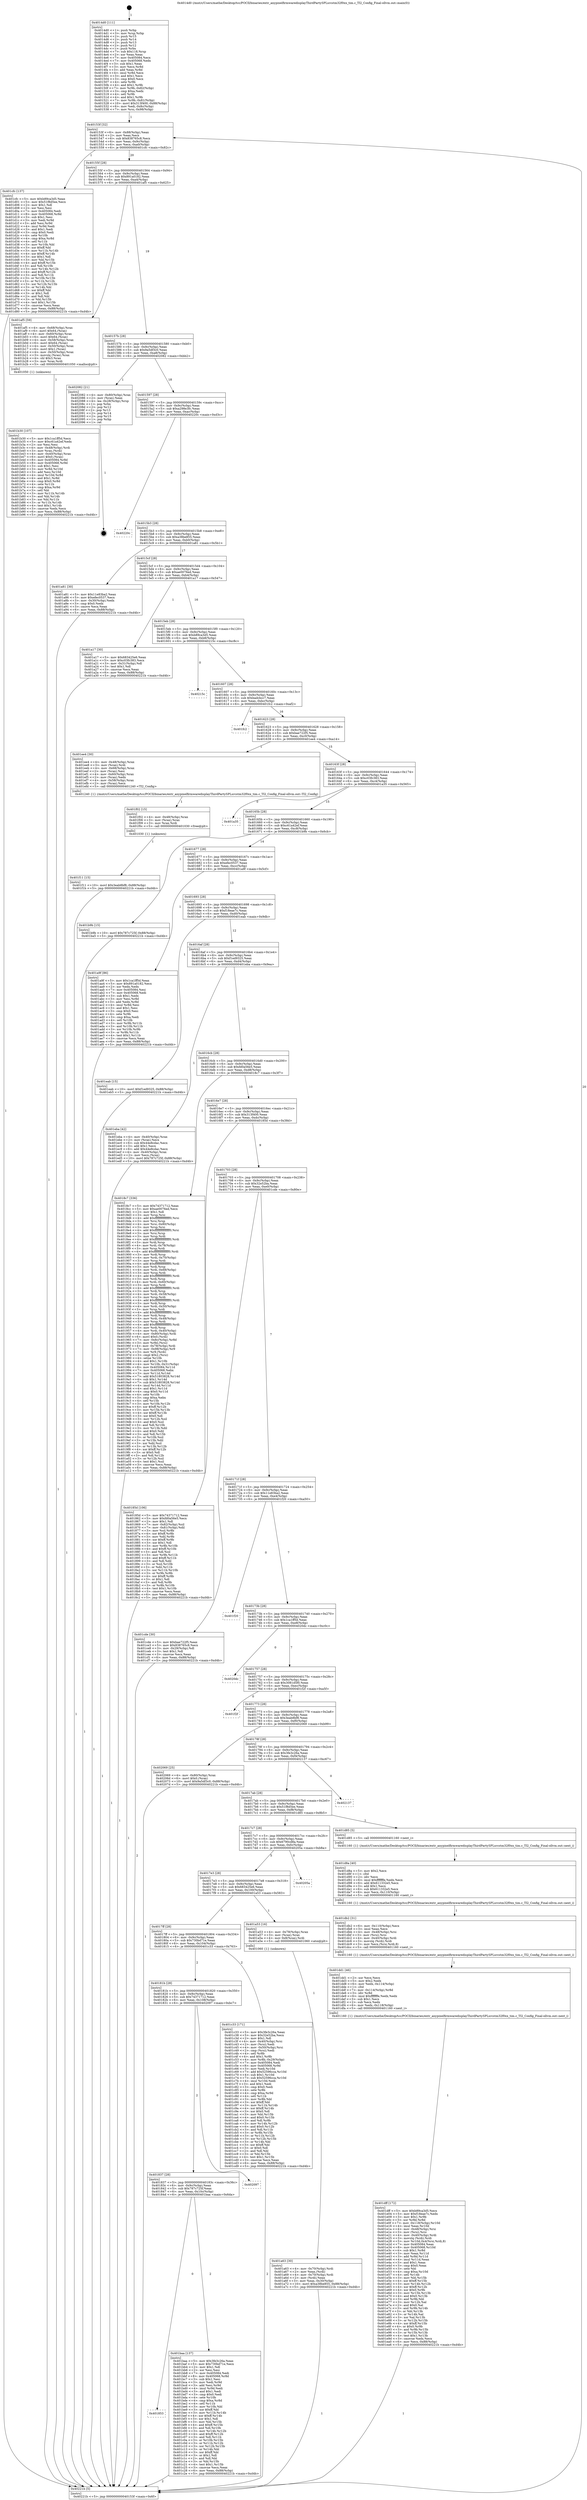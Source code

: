 digraph "0x4014d0" {
  label = "0x4014d0 (/mnt/c/Users/mathe/Desktop/tcc/POCII/binaries/extr_anypixelfirmwaredisplayThirdPartySPLsrcstm32f0xx_tim.c_TI2_Config_Final-ollvm.out::main(0))"
  labelloc = "t"
  node[shape=record]

  Entry [label="",width=0.3,height=0.3,shape=circle,fillcolor=black,style=filled]
  "0x40153f" [label="{
     0x40153f [32]\l
     | [instrs]\l
     &nbsp;&nbsp;0x40153f \<+6\>: mov -0x88(%rbp),%eax\l
     &nbsp;&nbsp;0x401545 \<+2\>: mov %eax,%ecx\l
     &nbsp;&nbsp;0x401547 \<+6\>: sub $0x838765c8,%ecx\l
     &nbsp;&nbsp;0x40154d \<+6\>: mov %eax,-0x9c(%rbp)\l
     &nbsp;&nbsp;0x401553 \<+6\>: mov %ecx,-0xa0(%rbp)\l
     &nbsp;&nbsp;0x401559 \<+6\>: je 0000000000401cfc \<main+0x82c\>\l
  }"]
  "0x401cfc" [label="{
     0x401cfc [137]\l
     | [instrs]\l
     &nbsp;&nbsp;0x401cfc \<+5\>: mov $0xb89ca3d5,%eax\l
     &nbsp;&nbsp;0x401d01 \<+5\>: mov $0x51f8d5ee,%ecx\l
     &nbsp;&nbsp;0x401d06 \<+2\>: mov $0x1,%dl\l
     &nbsp;&nbsp;0x401d08 \<+2\>: xor %esi,%esi\l
     &nbsp;&nbsp;0x401d0a \<+7\>: mov 0x405084,%edi\l
     &nbsp;&nbsp;0x401d11 \<+8\>: mov 0x405068,%r8d\l
     &nbsp;&nbsp;0x401d19 \<+3\>: sub $0x1,%esi\l
     &nbsp;&nbsp;0x401d1c \<+3\>: mov %edi,%r9d\l
     &nbsp;&nbsp;0x401d1f \<+3\>: add %esi,%r9d\l
     &nbsp;&nbsp;0x401d22 \<+4\>: imul %r9d,%edi\l
     &nbsp;&nbsp;0x401d26 \<+3\>: and $0x1,%edi\l
     &nbsp;&nbsp;0x401d29 \<+3\>: cmp $0x0,%edi\l
     &nbsp;&nbsp;0x401d2c \<+4\>: sete %r10b\l
     &nbsp;&nbsp;0x401d30 \<+4\>: cmp $0xa,%r8d\l
     &nbsp;&nbsp;0x401d34 \<+4\>: setl %r11b\l
     &nbsp;&nbsp;0x401d38 \<+3\>: mov %r10b,%bl\l
     &nbsp;&nbsp;0x401d3b \<+3\>: xor $0xff,%bl\l
     &nbsp;&nbsp;0x401d3e \<+3\>: mov %r11b,%r14b\l
     &nbsp;&nbsp;0x401d41 \<+4\>: xor $0xff,%r14b\l
     &nbsp;&nbsp;0x401d45 \<+3\>: xor $0x1,%dl\l
     &nbsp;&nbsp;0x401d48 \<+3\>: mov %bl,%r15b\l
     &nbsp;&nbsp;0x401d4b \<+4\>: and $0xff,%r15b\l
     &nbsp;&nbsp;0x401d4f \<+3\>: and %dl,%r10b\l
     &nbsp;&nbsp;0x401d52 \<+3\>: mov %r14b,%r12b\l
     &nbsp;&nbsp;0x401d55 \<+4\>: and $0xff,%r12b\l
     &nbsp;&nbsp;0x401d59 \<+3\>: and %dl,%r11b\l
     &nbsp;&nbsp;0x401d5c \<+3\>: or %r10b,%r15b\l
     &nbsp;&nbsp;0x401d5f \<+3\>: or %r11b,%r12b\l
     &nbsp;&nbsp;0x401d62 \<+3\>: xor %r12b,%r15b\l
     &nbsp;&nbsp;0x401d65 \<+3\>: or %r14b,%bl\l
     &nbsp;&nbsp;0x401d68 \<+3\>: xor $0xff,%bl\l
     &nbsp;&nbsp;0x401d6b \<+3\>: or $0x1,%dl\l
     &nbsp;&nbsp;0x401d6e \<+2\>: and %dl,%bl\l
     &nbsp;&nbsp;0x401d70 \<+3\>: or %bl,%r15b\l
     &nbsp;&nbsp;0x401d73 \<+4\>: test $0x1,%r15b\l
     &nbsp;&nbsp;0x401d77 \<+3\>: cmovne %ecx,%eax\l
     &nbsp;&nbsp;0x401d7a \<+6\>: mov %eax,-0x88(%rbp)\l
     &nbsp;&nbsp;0x401d80 \<+5\>: jmp 000000000040221b \<main+0xd4b\>\l
  }"]
  "0x40155f" [label="{
     0x40155f [28]\l
     | [instrs]\l
     &nbsp;&nbsp;0x40155f \<+5\>: jmp 0000000000401564 \<main+0x94\>\l
     &nbsp;&nbsp;0x401564 \<+6\>: mov -0x9c(%rbp),%eax\l
     &nbsp;&nbsp;0x40156a \<+5\>: sub $0x891a0182,%eax\l
     &nbsp;&nbsp;0x40156f \<+6\>: mov %eax,-0xa4(%rbp)\l
     &nbsp;&nbsp;0x401575 \<+6\>: je 0000000000401af5 \<main+0x625\>\l
  }"]
  Exit [label="",width=0.3,height=0.3,shape=circle,fillcolor=black,style=filled,peripheries=2]
  "0x401af5" [label="{
     0x401af5 [59]\l
     | [instrs]\l
     &nbsp;&nbsp;0x401af5 \<+4\>: mov -0x68(%rbp),%rax\l
     &nbsp;&nbsp;0x401af9 \<+6\>: movl $0x64,(%rax)\l
     &nbsp;&nbsp;0x401aff \<+4\>: mov -0x60(%rbp),%rax\l
     &nbsp;&nbsp;0x401b03 \<+6\>: movl $0x64,(%rax)\l
     &nbsp;&nbsp;0x401b09 \<+4\>: mov -0x58(%rbp),%rax\l
     &nbsp;&nbsp;0x401b0d \<+6\>: movl $0x64,(%rax)\l
     &nbsp;&nbsp;0x401b13 \<+4\>: mov -0x50(%rbp),%rax\l
     &nbsp;&nbsp;0x401b17 \<+6\>: movl $0x1,(%rax)\l
     &nbsp;&nbsp;0x401b1d \<+4\>: mov -0x50(%rbp),%rax\l
     &nbsp;&nbsp;0x401b21 \<+3\>: movslq (%rax),%rax\l
     &nbsp;&nbsp;0x401b24 \<+4\>: shl $0x3,%rax\l
     &nbsp;&nbsp;0x401b28 \<+3\>: mov %rax,%rdi\l
     &nbsp;&nbsp;0x401b2b \<+5\>: call 0000000000401050 \<malloc@plt\>\l
     | [calls]\l
     &nbsp;&nbsp;0x401050 \{1\} (unknown)\l
  }"]
  "0x40157b" [label="{
     0x40157b [28]\l
     | [instrs]\l
     &nbsp;&nbsp;0x40157b \<+5\>: jmp 0000000000401580 \<main+0xb0\>\l
     &nbsp;&nbsp;0x401580 \<+6\>: mov -0x9c(%rbp),%eax\l
     &nbsp;&nbsp;0x401586 \<+5\>: sub $0x9a5df3c0,%eax\l
     &nbsp;&nbsp;0x40158b \<+6\>: mov %eax,-0xa8(%rbp)\l
     &nbsp;&nbsp;0x401591 \<+6\>: je 0000000000402082 \<main+0xbb2\>\l
  }"]
  "0x401f11" [label="{
     0x401f11 [15]\l
     | [instrs]\l
     &nbsp;&nbsp;0x401f11 \<+10\>: movl $0x3eab8bf8,-0x88(%rbp)\l
     &nbsp;&nbsp;0x401f1b \<+5\>: jmp 000000000040221b \<main+0xd4b\>\l
  }"]
  "0x402082" [label="{
     0x402082 [21]\l
     | [instrs]\l
     &nbsp;&nbsp;0x402082 \<+4\>: mov -0x80(%rbp),%rax\l
     &nbsp;&nbsp;0x402086 \<+2\>: mov (%rax),%eax\l
     &nbsp;&nbsp;0x402088 \<+4\>: lea -0x28(%rbp),%rsp\l
     &nbsp;&nbsp;0x40208c \<+1\>: pop %rbx\l
     &nbsp;&nbsp;0x40208d \<+2\>: pop %r12\l
     &nbsp;&nbsp;0x40208f \<+2\>: pop %r13\l
     &nbsp;&nbsp;0x402091 \<+2\>: pop %r14\l
     &nbsp;&nbsp;0x402093 \<+2\>: pop %r15\l
     &nbsp;&nbsp;0x402095 \<+1\>: pop %rbp\l
     &nbsp;&nbsp;0x402096 \<+1\>: ret\l
  }"]
  "0x401597" [label="{
     0x401597 [28]\l
     | [instrs]\l
     &nbsp;&nbsp;0x401597 \<+5\>: jmp 000000000040159c \<main+0xcc\>\l
     &nbsp;&nbsp;0x40159c \<+6\>: mov -0x9c(%rbp),%eax\l
     &nbsp;&nbsp;0x4015a2 \<+5\>: sub $0xa298e3fc,%eax\l
     &nbsp;&nbsp;0x4015a7 \<+6\>: mov %eax,-0xac(%rbp)\l
     &nbsp;&nbsp;0x4015ad \<+6\>: je 000000000040220c \<main+0xd3c\>\l
  }"]
  "0x401f02" [label="{
     0x401f02 [15]\l
     | [instrs]\l
     &nbsp;&nbsp;0x401f02 \<+4\>: mov -0x48(%rbp),%rax\l
     &nbsp;&nbsp;0x401f06 \<+3\>: mov (%rax),%rax\l
     &nbsp;&nbsp;0x401f09 \<+3\>: mov %rax,%rdi\l
     &nbsp;&nbsp;0x401f0c \<+5\>: call 0000000000401030 \<free@plt\>\l
     | [calls]\l
     &nbsp;&nbsp;0x401030 \{1\} (unknown)\l
  }"]
  "0x40220c" [label="{
     0x40220c\l
  }", style=dashed]
  "0x4015b3" [label="{
     0x4015b3 [28]\l
     | [instrs]\l
     &nbsp;&nbsp;0x4015b3 \<+5\>: jmp 00000000004015b8 \<main+0xe8\>\l
     &nbsp;&nbsp;0x4015b8 \<+6\>: mov -0x9c(%rbp),%eax\l
     &nbsp;&nbsp;0x4015be \<+5\>: sub $0xa38be855,%eax\l
     &nbsp;&nbsp;0x4015c3 \<+6\>: mov %eax,-0xb0(%rbp)\l
     &nbsp;&nbsp;0x4015c9 \<+6\>: je 0000000000401a81 \<main+0x5b1\>\l
  }"]
  "0x401dff" [label="{
     0x401dff [172]\l
     | [instrs]\l
     &nbsp;&nbsp;0x401dff \<+5\>: mov $0xb89ca3d5,%ecx\l
     &nbsp;&nbsp;0x401e04 \<+5\>: mov $0xf18eae7c,%edx\l
     &nbsp;&nbsp;0x401e09 \<+3\>: mov $0x1,%r9b\l
     &nbsp;&nbsp;0x401e0c \<+3\>: xor %r8d,%r8d\l
     &nbsp;&nbsp;0x401e0f \<+7\>: mov -0x118(%rbp),%r10d\l
     &nbsp;&nbsp;0x401e16 \<+4\>: imul %eax,%r10d\l
     &nbsp;&nbsp;0x401e1a \<+4\>: mov -0x48(%rbp),%rsi\l
     &nbsp;&nbsp;0x401e1e \<+3\>: mov (%rsi),%rsi\l
     &nbsp;&nbsp;0x401e21 \<+4\>: mov -0x40(%rbp),%rdi\l
     &nbsp;&nbsp;0x401e25 \<+3\>: movslq (%rdi),%rdi\l
     &nbsp;&nbsp;0x401e28 \<+5\>: mov %r10d,0x4(%rsi,%rdi,8)\l
     &nbsp;&nbsp;0x401e2d \<+7\>: mov 0x405084,%eax\l
     &nbsp;&nbsp;0x401e34 \<+8\>: mov 0x405068,%r10d\l
     &nbsp;&nbsp;0x401e3c \<+4\>: sub $0x1,%r8d\l
     &nbsp;&nbsp;0x401e40 \<+3\>: mov %eax,%r11d\l
     &nbsp;&nbsp;0x401e43 \<+3\>: add %r8d,%r11d\l
     &nbsp;&nbsp;0x401e46 \<+4\>: imul %r11d,%eax\l
     &nbsp;&nbsp;0x401e4a \<+3\>: and $0x1,%eax\l
     &nbsp;&nbsp;0x401e4d \<+3\>: cmp $0x0,%eax\l
     &nbsp;&nbsp;0x401e50 \<+3\>: sete %bl\l
     &nbsp;&nbsp;0x401e53 \<+4\>: cmp $0xa,%r10d\l
     &nbsp;&nbsp;0x401e57 \<+4\>: setl %r14b\l
     &nbsp;&nbsp;0x401e5b \<+3\>: mov %bl,%r15b\l
     &nbsp;&nbsp;0x401e5e \<+4\>: xor $0xff,%r15b\l
     &nbsp;&nbsp;0x401e62 \<+3\>: mov %r14b,%r12b\l
     &nbsp;&nbsp;0x401e65 \<+4\>: xor $0xff,%r12b\l
     &nbsp;&nbsp;0x401e69 \<+4\>: xor $0x0,%r9b\l
     &nbsp;&nbsp;0x401e6d \<+3\>: mov %r15b,%r13b\l
     &nbsp;&nbsp;0x401e70 \<+4\>: and $0x0,%r13b\l
     &nbsp;&nbsp;0x401e74 \<+3\>: and %r9b,%bl\l
     &nbsp;&nbsp;0x401e77 \<+3\>: mov %r12b,%al\l
     &nbsp;&nbsp;0x401e7a \<+2\>: and $0x0,%al\l
     &nbsp;&nbsp;0x401e7c \<+3\>: and %r9b,%r14b\l
     &nbsp;&nbsp;0x401e7f \<+3\>: or %bl,%r13b\l
     &nbsp;&nbsp;0x401e82 \<+3\>: or %r14b,%al\l
     &nbsp;&nbsp;0x401e85 \<+3\>: xor %al,%r13b\l
     &nbsp;&nbsp;0x401e88 \<+3\>: or %r12b,%r15b\l
     &nbsp;&nbsp;0x401e8b \<+4\>: xor $0xff,%r15b\l
     &nbsp;&nbsp;0x401e8f \<+4\>: or $0x0,%r9b\l
     &nbsp;&nbsp;0x401e93 \<+3\>: and %r9b,%r15b\l
     &nbsp;&nbsp;0x401e96 \<+3\>: or %r15b,%r13b\l
     &nbsp;&nbsp;0x401e99 \<+4\>: test $0x1,%r13b\l
     &nbsp;&nbsp;0x401e9d \<+3\>: cmovne %edx,%ecx\l
     &nbsp;&nbsp;0x401ea0 \<+6\>: mov %ecx,-0x88(%rbp)\l
     &nbsp;&nbsp;0x401ea6 \<+5\>: jmp 000000000040221b \<main+0xd4b\>\l
  }"]
  "0x401a81" [label="{
     0x401a81 [30]\l
     | [instrs]\l
     &nbsp;&nbsp;0x401a81 \<+5\>: mov $0x11e83ba2,%eax\l
     &nbsp;&nbsp;0x401a86 \<+5\>: mov $0xefec0537,%ecx\l
     &nbsp;&nbsp;0x401a8b \<+3\>: mov -0x30(%rbp),%edx\l
     &nbsp;&nbsp;0x401a8e \<+3\>: cmp $0x0,%edx\l
     &nbsp;&nbsp;0x401a91 \<+3\>: cmove %ecx,%eax\l
     &nbsp;&nbsp;0x401a94 \<+6\>: mov %eax,-0x88(%rbp)\l
     &nbsp;&nbsp;0x401a9a \<+5\>: jmp 000000000040221b \<main+0xd4b\>\l
  }"]
  "0x4015cf" [label="{
     0x4015cf [28]\l
     | [instrs]\l
     &nbsp;&nbsp;0x4015cf \<+5\>: jmp 00000000004015d4 \<main+0x104\>\l
     &nbsp;&nbsp;0x4015d4 \<+6\>: mov -0x9c(%rbp),%eax\l
     &nbsp;&nbsp;0x4015da \<+5\>: sub $0xae0076ed,%eax\l
     &nbsp;&nbsp;0x4015df \<+6\>: mov %eax,-0xb4(%rbp)\l
     &nbsp;&nbsp;0x4015e5 \<+6\>: je 0000000000401a17 \<main+0x547\>\l
  }"]
  "0x401dd1" [label="{
     0x401dd1 [46]\l
     | [instrs]\l
     &nbsp;&nbsp;0x401dd1 \<+2\>: xor %ecx,%ecx\l
     &nbsp;&nbsp;0x401dd3 \<+5\>: mov $0x2,%edx\l
     &nbsp;&nbsp;0x401dd8 \<+6\>: mov %edx,-0x114(%rbp)\l
     &nbsp;&nbsp;0x401dde \<+1\>: cltd\l
     &nbsp;&nbsp;0x401ddf \<+7\>: mov -0x114(%rbp),%r8d\l
     &nbsp;&nbsp;0x401de6 \<+3\>: idiv %r8d\l
     &nbsp;&nbsp;0x401de9 \<+6\>: imul $0xfffffffe,%edx,%edx\l
     &nbsp;&nbsp;0x401def \<+3\>: sub $0x1,%ecx\l
     &nbsp;&nbsp;0x401df2 \<+2\>: sub %ecx,%edx\l
     &nbsp;&nbsp;0x401df4 \<+6\>: mov %edx,-0x118(%rbp)\l
     &nbsp;&nbsp;0x401dfa \<+5\>: call 0000000000401160 \<next_i\>\l
     | [calls]\l
     &nbsp;&nbsp;0x401160 \{1\} (/mnt/c/Users/mathe/Desktop/tcc/POCII/binaries/extr_anypixelfirmwaredisplayThirdPartySPLsrcstm32f0xx_tim.c_TI2_Config_Final-ollvm.out::next_i)\l
  }"]
  "0x401a17" [label="{
     0x401a17 [30]\l
     | [instrs]\l
     &nbsp;&nbsp;0x401a17 \<+5\>: mov $0x683425e6,%eax\l
     &nbsp;&nbsp;0x401a1c \<+5\>: mov $0xc03fc383,%ecx\l
     &nbsp;&nbsp;0x401a21 \<+3\>: mov -0x31(%rbp),%dl\l
     &nbsp;&nbsp;0x401a24 \<+3\>: test $0x1,%dl\l
     &nbsp;&nbsp;0x401a27 \<+3\>: cmovne %ecx,%eax\l
     &nbsp;&nbsp;0x401a2a \<+6\>: mov %eax,-0x88(%rbp)\l
     &nbsp;&nbsp;0x401a30 \<+5\>: jmp 000000000040221b \<main+0xd4b\>\l
  }"]
  "0x4015eb" [label="{
     0x4015eb [28]\l
     | [instrs]\l
     &nbsp;&nbsp;0x4015eb \<+5\>: jmp 00000000004015f0 \<main+0x120\>\l
     &nbsp;&nbsp;0x4015f0 \<+6\>: mov -0x9c(%rbp),%eax\l
     &nbsp;&nbsp;0x4015f6 \<+5\>: sub $0xb89ca3d5,%eax\l
     &nbsp;&nbsp;0x4015fb \<+6\>: mov %eax,-0xb8(%rbp)\l
     &nbsp;&nbsp;0x401601 \<+6\>: je 000000000040215c \<main+0xc8c\>\l
  }"]
  "0x401db2" [label="{
     0x401db2 [31]\l
     | [instrs]\l
     &nbsp;&nbsp;0x401db2 \<+6\>: mov -0x110(%rbp),%ecx\l
     &nbsp;&nbsp;0x401db8 \<+3\>: imul %eax,%ecx\l
     &nbsp;&nbsp;0x401dbb \<+4\>: mov -0x48(%rbp),%rsi\l
     &nbsp;&nbsp;0x401dbf \<+3\>: mov (%rsi),%rsi\l
     &nbsp;&nbsp;0x401dc2 \<+4\>: mov -0x40(%rbp),%rdi\l
     &nbsp;&nbsp;0x401dc6 \<+3\>: movslq (%rdi),%rdi\l
     &nbsp;&nbsp;0x401dc9 \<+3\>: mov %ecx,(%rsi,%rdi,8)\l
     &nbsp;&nbsp;0x401dcc \<+5\>: call 0000000000401160 \<next_i\>\l
     | [calls]\l
     &nbsp;&nbsp;0x401160 \{1\} (/mnt/c/Users/mathe/Desktop/tcc/POCII/binaries/extr_anypixelfirmwaredisplayThirdPartySPLsrcstm32f0xx_tim.c_TI2_Config_Final-ollvm.out::next_i)\l
  }"]
  "0x40215c" [label="{
     0x40215c\l
  }", style=dashed]
  "0x401607" [label="{
     0x401607 [28]\l
     | [instrs]\l
     &nbsp;&nbsp;0x401607 \<+5\>: jmp 000000000040160c \<main+0x13c\>\l
     &nbsp;&nbsp;0x40160c \<+6\>: mov -0x9c(%rbp),%eax\l
     &nbsp;&nbsp;0x401612 \<+5\>: sub $0xbadcbcc7,%eax\l
     &nbsp;&nbsp;0x401617 \<+6\>: mov %eax,-0xbc(%rbp)\l
     &nbsp;&nbsp;0x40161d \<+6\>: je 0000000000401fc2 \<main+0xaf2\>\l
  }"]
  "0x401d8a" [label="{
     0x401d8a [40]\l
     | [instrs]\l
     &nbsp;&nbsp;0x401d8a \<+5\>: mov $0x2,%ecx\l
     &nbsp;&nbsp;0x401d8f \<+1\>: cltd\l
     &nbsp;&nbsp;0x401d90 \<+2\>: idiv %ecx\l
     &nbsp;&nbsp;0x401d92 \<+6\>: imul $0xfffffffe,%edx,%ecx\l
     &nbsp;&nbsp;0x401d98 \<+6\>: add $0x611332e5,%ecx\l
     &nbsp;&nbsp;0x401d9e \<+3\>: add $0x1,%ecx\l
     &nbsp;&nbsp;0x401da1 \<+6\>: sub $0x611332e5,%ecx\l
     &nbsp;&nbsp;0x401da7 \<+6\>: mov %ecx,-0x110(%rbp)\l
     &nbsp;&nbsp;0x401dad \<+5\>: call 0000000000401160 \<next_i\>\l
     | [calls]\l
     &nbsp;&nbsp;0x401160 \{1\} (/mnt/c/Users/mathe/Desktop/tcc/POCII/binaries/extr_anypixelfirmwaredisplayThirdPartySPLsrcstm32f0xx_tim.c_TI2_Config_Final-ollvm.out::next_i)\l
  }"]
  "0x401fc2" [label="{
     0x401fc2\l
  }", style=dashed]
  "0x401623" [label="{
     0x401623 [28]\l
     | [instrs]\l
     &nbsp;&nbsp;0x401623 \<+5\>: jmp 0000000000401628 \<main+0x158\>\l
     &nbsp;&nbsp;0x401628 \<+6\>: mov -0x9c(%rbp),%eax\l
     &nbsp;&nbsp;0x40162e \<+5\>: sub $0xbae722f5,%eax\l
     &nbsp;&nbsp;0x401633 \<+6\>: mov %eax,-0xc0(%rbp)\l
     &nbsp;&nbsp;0x401639 \<+6\>: je 0000000000401ee4 \<main+0xa14\>\l
  }"]
  "0x401853" [label="{
     0x401853\l
  }", style=dashed]
  "0x401ee4" [label="{
     0x401ee4 [30]\l
     | [instrs]\l
     &nbsp;&nbsp;0x401ee4 \<+4\>: mov -0x48(%rbp),%rax\l
     &nbsp;&nbsp;0x401ee8 \<+3\>: mov (%rax),%rdi\l
     &nbsp;&nbsp;0x401eeb \<+4\>: mov -0x68(%rbp),%rax\l
     &nbsp;&nbsp;0x401eef \<+2\>: mov (%rax),%esi\l
     &nbsp;&nbsp;0x401ef1 \<+4\>: mov -0x60(%rbp),%rax\l
     &nbsp;&nbsp;0x401ef5 \<+2\>: mov (%rax),%edx\l
     &nbsp;&nbsp;0x401ef7 \<+4\>: mov -0x58(%rbp),%rax\l
     &nbsp;&nbsp;0x401efb \<+2\>: mov (%rax),%ecx\l
     &nbsp;&nbsp;0x401efd \<+5\>: call 0000000000401240 \<TI2_Config\>\l
     | [calls]\l
     &nbsp;&nbsp;0x401240 \{1\} (/mnt/c/Users/mathe/Desktop/tcc/POCII/binaries/extr_anypixelfirmwaredisplayThirdPartySPLsrcstm32f0xx_tim.c_TI2_Config_Final-ollvm.out::TI2_Config)\l
  }"]
  "0x40163f" [label="{
     0x40163f [28]\l
     | [instrs]\l
     &nbsp;&nbsp;0x40163f \<+5\>: jmp 0000000000401644 \<main+0x174\>\l
     &nbsp;&nbsp;0x401644 \<+6\>: mov -0x9c(%rbp),%eax\l
     &nbsp;&nbsp;0x40164a \<+5\>: sub $0xc03fc383,%eax\l
     &nbsp;&nbsp;0x40164f \<+6\>: mov %eax,-0xc4(%rbp)\l
     &nbsp;&nbsp;0x401655 \<+6\>: je 0000000000401a35 \<main+0x565\>\l
  }"]
  "0x401baa" [label="{
     0x401baa [137]\l
     | [instrs]\l
     &nbsp;&nbsp;0x401baa \<+5\>: mov $0x3fe3c26a,%eax\l
     &nbsp;&nbsp;0x401baf \<+5\>: mov $0x730bd71e,%ecx\l
     &nbsp;&nbsp;0x401bb4 \<+2\>: mov $0x1,%dl\l
     &nbsp;&nbsp;0x401bb6 \<+2\>: xor %esi,%esi\l
     &nbsp;&nbsp;0x401bb8 \<+7\>: mov 0x405084,%edi\l
     &nbsp;&nbsp;0x401bbf \<+8\>: mov 0x405068,%r8d\l
     &nbsp;&nbsp;0x401bc7 \<+3\>: sub $0x1,%esi\l
     &nbsp;&nbsp;0x401bca \<+3\>: mov %edi,%r9d\l
     &nbsp;&nbsp;0x401bcd \<+3\>: add %esi,%r9d\l
     &nbsp;&nbsp;0x401bd0 \<+4\>: imul %r9d,%edi\l
     &nbsp;&nbsp;0x401bd4 \<+3\>: and $0x1,%edi\l
     &nbsp;&nbsp;0x401bd7 \<+3\>: cmp $0x0,%edi\l
     &nbsp;&nbsp;0x401bda \<+4\>: sete %r10b\l
     &nbsp;&nbsp;0x401bde \<+4\>: cmp $0xa,%r8d\l
     &nbsp;&nbsp;0x401be2 \<+4\>: setl %r11b\l
     &nbsp;&nbsp;0x401be6 \<+3\>: mov %r10b,%bl\l
     &nbsp;&nbsp;0x401be9 \<+3\>: xor $0xff,%bl\l
     &nbsp;&nbsp;0x401bec \<+3\>: mov %r11b,%r14b\l
     &nbsp;&nbsp;0x401bef \<+4\>: xor $0xff,%r14b\l
     &nbsp;&nbsp;0x401bf3 \<+3\>: xor $0x1,%dl\l
     &nbsp;&nbsp;0x401bf6 \<+3\>: mov %bl,%r15b\l
     &nbsp;&nbsp;0x401bf9 \<+4\>: and $0xff,%r15b\l
     &nbsp;&nbsp;0x401bfd \<+3\>: and %dl,%r10b\l
     &nbsp;&nbsp;0x401c00 \<+3\>: mov %r14b,%r12b\l
     &nbsp;&nbsp;0x401c03 \<+4\>: and $0xff,%r12b\l
     &nbsp;&nbsp;0x401c07 \<+3\>: and %dl,%r11b\l
     &nbsp;&nbsp;0x401c0a \<+3\>: or %r10b,%r15b\l
     &nbsp;&nbsp;0x401c0d \<+3\>: or %r11b,%r12b\l
     &nbsp;&nbsp;0x401c10 \<+3\>: xor %r12b,%r15b\l
     &nbsp;&nbsp;0x401c13 \<+3\>: or %r14b,%bl\l
     &nbsp;&nbsp;0x401c16 \<+3\>: xor $0xff,%bl\l
     &nbsp;&nbsp;0x401c19 \<+3\>: or $0x1,%dl\l
     &nbsp;&nbsp;0x401c1c \<+2\>: and %dl,%bl\l
     &nbsp;&nbsp;0x401c1e \<+3\>: or %bl,%r15b\l
     &nbsp;&nbsp;0x401c21 \<+4\>: test $0x1,%r15b\l
     &nbsp;&nbsp;0x401c25 \<+3\>: cmovne %ecx,%eax\l
     &nbsp;&nbsp;0x401c28 \<+6\>: mov %eax,-0x88(%rbp)\l
     &nbsp;&nbsp;0x401c2e \<+5\>: jmp 000000000040221b \<main+0xd4b\>\l
  }"]
  "0x401a35" [label="{
     0x401a35\l
  }", style=dashed]
  "0x40165b" [label="{
     0x40165b [28]\l
     | [instrs]\l
     &nbsp;&nbsp;0x40165b \<+5\>: jmp 0000000000401660 \<main+0x190\>\l
     &nbsp;&nbsp;0x401660 \<+6\>: mov -0x9c(%rbp),%eax\l
     &nbsp;&nbsp;0x401666 \<+5\>: sub $0xc61a42ef,%eax\l
     &nbsp;&nbsp;0x40166b \<+6\>: mov %eax,-0xc8(%rbp)\l
     &nbsp;&nbsp;0x401671 \<+6\>: je 0000000000401b9b \<main+0x6cb\>\l
  }"]
  "0x401837" [label="{
     0x401837 [28]\l
     | [instrs]\l
     &nbsp;&nbsp;0x401837 \<+5\>: jmp 000000000040183c \<main+0x36c\>\l
     &nbsp;&nbsp;0x40183c \<+6\>: mov -0x9c(%rbp),%eax\l
     &nbsp;&nbsp;0x401842 \<+5\>: sub $0x787c725f,%eax\l
     &nbsp;&nbsp;0x401847 \<+6\>: mov %eax,-0x10c(%rbp)\l
     &nbsp;&nbsp;0x40184d \<+6\>: je 0000000000401baa \<main+0x6da\>\l
  }"]
  "0x401b9b" [label="{
     0x401b9b [15]\l
     | [instrs]\l
     &nbsp;&nbsp;0x401b9b \<+10\>: movl $0x787c725f,-0x88(%rbp)\l
     &nbsp;&nbsp;0x401ba5 \<+5\>: jmp 000000000040221b \<main+0xd4b\>\l
  }"]
  "0x401677" [label="{
     0x401677 [28]\l
     | [instrs]\l
     &nbsp;&nbsp;0x401677 \<+5\>: jmp 000000000040167c \<main+0x1ac\>\l
     &nbsp;&nbsp;0x40167c \<+6\>: mov -0x9c(%rbp),%eax\l
     &nbsp;&nbsp;0x401682 \<+5\>: sub $0xefec0537,%eax\l
     &nbsp;&nbsp;0x401687 \<+6\>: mov %eax,-0xcc(%rbp)\l
     &nbsp;&nbsp;0x40168d \<+6\>: je 0000000000401a9f \<main+0x5cf\>\l
  }"]
  "0x402097" [label="{
     0x402097\l
  }", style=dashed]
  "0x401a9f" [label="{
     0x401a9f [86]\l
     | [instrs]\l
     &nbsp;&nbsp;0x401a9f \<+5\>: mov $0x1ca1ff5d,%eax\l
     &nbsp;&nbsp;0x401aa4 \<+5\>: mov $0x891a0182,%ecx\l
     &nbsp;&nbsp;0x401aa9 \<+2\>: xor %edx,%edx\l
     &nbsp;&nbsp;0x401aab \<+7\>: mov 0x405084,%esi\l
     &nbsp;&nbsp;0x401ab2 \<+7\>: mov 0x405068,%edi\l
     &nbsp;&nbsp;0x401ab9 \<+3\>: sub $0x1,%edx\l
     &nbsp;&nbsp;0x401abc \<+3\>: mov %esi,%r8d\l
     &nbsp;&nbsp;0x401abf \<+3\>: add %edx,%r8d\l
     &nbsp;&nbsp;0x401ac2 \<+4\>: imul %r8d,%esi\l
     &nbsp;&nbsp;0x401ac6 \<+3\>: and $0x1,%esi\l
     &nbsp;&nbsp;0x401ac9 \<+3\>: cmp $0x0,%esi\l
     &nbsp;&nbsp;0x401acc \<+4\>: sete %r9b\l
     &nbsp;&nbsp;0x401ad0 \<+3\>: cmp $0xa,%edi\l
     &nbsp;&nbsp;0x401ad3 \<+4\>: setl %r10b\l
     &nbsp;&nbsp;0x401ad7 \<+3\>: mov %r9b,%r11b\l
     &nbsp;&nbsp;0x401ada \<+3\>: and %r10b,%r11b\l
     &nbsp;&nbsp;0x401add \<+3\>: xor %r10b,%r9b\l
     &nbsp;&nbsp;0x401ae0 \<+3\>: or %r9b,%r11b\l
     &nbsp;&nbsp;0x401ae3 \<+4\>: test $0x1,%r11b\l
     &nbsp;&nbsp;0x401ae7 \<+3\>: cmovne %ecx,%eax\l
     &nbsp;&nbsp;0x401aea \<+6\>: mov %eax,-0x88(%rbp)\l
     &nbsp;&nbsp;0x401af0 \<+5\>: jmp 000000000040221b \<main+0xd4b\>\l
  }"]
  "0x401693" [label="{
     0x401693 [28]\l
     | [instrs]\l
     &nbsp;&nbsp;0x401693 \<+5\>: jmp 0000000000401698 \<main+0x1c8\>\l
     &nbsp;&nbsp;0x401698 \<+6\>: mov -0x9c(%rbp),%eax\l
     &nbsp;&nbsp;0x40169e \<+5\>: sub $0xf18eae7c,%eax\l
     &nbsp;&nbsp;0x4016a3 \<+6\>: mov %eax,-0xd0(%rbp)\l
     &nbsp;&nbsp;0x4016a9 \<+6\>: je 0000000000401eab \<main+0x9db\>\l
  }"]
  "0x40181b" [label="{
     0x40181b [28]\l
     | [instrs]\l
     &nbsp;&nbsp;0x40181b \<+5\>: jmp 0000000000401820 \<main+0x350\>\l
     &nbsp;&nbsp;0x401820 \<+6\>: mov -0x9c(%rbp),%eax\l
     &nbsp;&nbsp;0x401826 \<+5\>: sub $0x74371712,%eax\l
     &nbsp;&nbsp;0x40182b \<+6\>: mov %eax,-0x108(%rbp)\l
     &nbsp;&nbsp;0x401831 \<+6\>: je 0000000000402097 \<main+0xbc7\>\l
  }"]
  "0x401eab" [label="{
     0x401eab [15]\l
     | [instrs]\l
     &nbsp;&nbsp;0x401eab \<+10\>: movl $0xf1ed9325,-0x88(%rbp)\l
     &nbsp;&nbsp;0x401eb5 \<+5\>: jmp 000000000040221b \<main+0xd4b\>\l
  }"]
  "0x4016af" [label="{
     0x4016af [28]\l
     | [instrs]\l
     &nbsp;&nbsp;0x4016af \<+5\>: jmp 00000000004016b4 \<main+0x1e4\>\l
     &nbsp;&nbsp;0x4016b4 \<+6\>: mov -0x9c(%rbp),%eax\l
     &nbsp;&nbsp;0x4016ba \<+5\>: sub $0xf1ed9325,%eax\l
     &nbsp;&nbsp;0x4016bf \<+6\>: mov %eax,-0xd4(%rbp)\l
     &nbsp;&nbsp;0x4016c5 \<+6\>: je 0000000000401eba \<main+0x9ea\>\l
  }"]
  "0x401c33" [label="{
     0x401c33 [171]\l
     | [instrs]\l
     &nbsp;&nbsp;0x401c33 \<+5\>: mov $0x3fe3c26a,%eax\l
     &nbsp;&nbsp;0x401c38 \<+5\>: mov $0x32e52ba,%ecx\l
     &nbsp;&nbsp;0x401c3d \<+2\>: mov $0x1,%dl\l
     &nbsp;&nbsp;0x401c3f \<+4\>: mov -0x40(%rbp),%rsi\l
     &nbsp;&nbsp;0x401c43 \<+2\>: mov (%rsi),%edi\l
     &nbsp;&nbsp;0x401c45 \<+4\>: mov -0x50(%rbp),%rsi\l
     &nbsp;&nbsp;0x401c49 \<+2\>: cmp (%rsi),%edi\l
     &nbsp;&nbsp;0x401c4b \<+4\>: setl %r8b\l
     &nbsp;&nbsp;0x401c4f \<+4\>: and $0x1,%r8b\l
     &nbsp;&nbsp;0x401c53 \<+4\>: mov %r8b,-0x29(%rbp)\l
     &nbsp;&nbsp;0x401c57 \<+7\>: mov 0x405084,%edi\l
     &nbsp;&nbsp;0x401c5e \<+8\>: mov 0x405068,%r9d\l
     &nbsp;&nbsp;0x401c66 \<+3\>: mov %edi,%r10d\l
     &nbsp;&nbsp;0x401c69 \<+7\>: add $0x52596cca,%r10d\l
     &nbsp;&nbsp;0x401c70 \<+4\>: sub $0x1,%r10d\l
     &nbsp;&nbsp;0x401c74 \<+7\>: sub $0x52596cca,%r10d\l
     &nbsp;&nbsp;0x401c7b \<+4\>: imul %r10d,%edi\l
     &nbsp;&nbsp;0x401c7f \<+3\>: and $0x1,%edi\l
     &nbsp;&nbsp;0x401c82 \<+3\>: cmp $0x0,%edi\l
     &nbsp;&nbsp;0x401c85 \<+4\>: sete %r8b\l
     &nbsp;&nbsp;0x401c89 \<+4\>: cmp $0xa,%r9d\l
     &nbsp;&nbsp;0x401c8d \<+4\>: setl %r11b\l
     &nbsp;&nbsp;0x401c91 \<+3\>: mov %r8b,%bl\l
     &nbsp;&nbsp;0x401c94 \<+3\>: xor $0xff,%bl\l
     &nbsp;&nbsp;0x401c97 \<+3\>: mov %r11b,%r14b\l
     &nbsp;&nbsp;0x401c9a \<+4\>: xor $0xff,%r14b\l
     &nbsp;&nbsp;0x401c9e \<+3\>: xor $0x0,%dl\l
     &nbsp;&nbsp;0x401ca1 \<+3\>: mov %bl,%r15b\l
     &nbsp;&nbsp;0x401ca4 \<+4\>: and $0x0,%r15b\l
     &nbsp;&nbsp;0x401ca8 \<+3\>: and %dl,%r8b\l
     &nbsp;&nbsp;0x401cab \<+3\>: mov %r14b,%r12b\l
     &nbsp;&nbsp;0x401cae \<+4\>: and $0x0,%r12b\l
     &nbsp;&nbsp;0x401cb2 \<+3\>: and %dl,%r11b\l
     &nbsp;&nbsp;0x401cb5 \<+3\>: or %r8b,%r15b\l
     &nbsp;&nbsp;0x401cb8 \<+3\>: or %r11b,%r12b\l
     &nbsp;&nbsp;0x401cbb \<+3\>: xor %r12b,%r15b\l
     &nbsp;&nbsp;0x401cbe \<+3\>: or %r14b,%bl\l
     &nbsp;&nbsp;0x401cc1 \<+3\>: xor $0xff,%bl\l
     &nbsp;&nbsp;0x401cc4 \<+3\>: or $0x0,%dl\l
     &nbsp;&nbsp;0x401cc7 \<+2\>: and %dl,%bl\l
     &nbsp;&nbsp;0x401cc9 \<+3\>: or %bl,%r15b\l
     &nbsp;&nbsp;0x401ccc \<+4\>: test $0x1,%r15b\l
     &nbsp;&nbsp;0x401cd0 \<+3\>: cmovne %ecx,%eax\l
     &nbsp;&nbsp;0x401cd3 \<+6\>: mov %eax,-0x88(%rbp)\l
     &nbsp;&nbsp;0x401cd9 \<+5\>: jmp 000000000040221b \<main+0xd4b\>\l
  }"]
  "0x401eba" [label="{
     0x401eba [42]\l
     | [instrs]\l
     &nbsp;&nbsp;0x401eba \<+4\>: mov -0x40(%rbp),%rax\l
     &nbsp;&nbsp;0x401ebe \<+2\>: mov (%rax),%ecx\l
     &nbsp;&nbsp;0x401ec0 \<+6\>: sub $0x44e8cdac,%ecx\l
     &nbsp;&nbsp;0x401ec6 \<+3\>: add $0x1,%ecx\l
     &nbsp;&nbsp;0x401ec9 \<+6\>: add $0x44e8cdac,%ecx\l
     &nbsp;&nbsp;0x401ecf \<+4\>: mov -0x40(%rbp),%rax\l
     &nbsp;&nbsp;0x401ed3 \<+2\>: mov %ecx,(%rax)\l
     &nbsp;&nbsp;0x401ed5 \<+10\>: movl $0x787c725f,-0x88(%rbp)\l
     &nbsp;&nbsp;0x401edf \<+5\>: jmp 000000000040221b \<main+0xd4b\>\l
  }"]
  "0x4016cb" [label="{
     0x4016cb [28]\l
     | [instrs]\l
     &nbsp;&nbsp;0x4016cb \<+5\>: jmp 00000000004016d0 \<main+0x200\>\l
     &nbsp;&nbsp;0x4016d0 \<+6\>: mov -0x9c(%rbp),%eax\l
     &nbsp;&nbsp;0x4016d6 \<+5\>: sub $0xfd0a56e5,%eax\l
     &nbsp;&nbsp;0x4016db \<+6\>: mov %eax,-0xd8(%rbp)\l
     &nbsp;&nbsp;0x4016e1 \<+6\>: je 00000000004018c7 \<main+0x3f7\>\l
  }"]
  "0x401b30" [label="{
     0x401b30 [107]\l
     | [instrs]\l
     &nbsp;&nbsp;0x401b30 \<+5\>: mov $0x1ca1ff5d,%ecx\l
     &nbsp;&nbsp;0x401b35 \<+5\>: mov $0xc61a42ef,%edx\l
     &nbsp;&nbsp;0x401b3a \<+2\>: xor %esi,%esi\l
     &nbsp;&nbsp;0x401b3c \<+4\>: mov -0x48(%rbp),%rdi\l
     &nbsp;&nbsp;0x401b40 \<+3\>: mov %rax,(%rdi)\l
     &nbsp;&nbsp;0x401b43 \<+4\>: mov -0x40(%rbp),%rax\l
     &nbsp;&nbsp;0x401b47 \<+6\>: movl $0x0,(%rax)\l
     &nbsp;&nbsp;0x401b4d \<+8\>: mov 0x405084,%r8d\l
     &nbsp;&nbsp;0x401b55 \<+8\>: mov 0x405068,%r9d\l
     &nbsp;&nbsp;0x401b5d \<+3\>: sub $0x1,%esi\l
     &nbsp;&nbsp;0x401b60 \<+3\>: mov %r8d,%r10d\l
     &nbsp;&nbsp;0x401b63 \<+3\>: add %esi,%r10d\l
     &nbsp;&nbsp;0x401b66 \<+4\>: imul %r10d,%r8d\l
     &nbsp;&nbsp;0x401b6a \<+4\>: and $0x1,%r8d\l
     &nbsp;&nbsp;0x401b6e \<+4\>: cmp $0x0,%r8d\l
     &nbsp;&nbsp;0x401b72 \<+4\>: sete %r11b\l
     &nbsp;&nbsp;0x401b76 \<+4\>: cmp $0xa,%r9d\l
     &nbsp;&nbsp;0x401b7a \<+3\>: setl %bl\l
     &nbsp;&nbsp;0x401b7d \<+3\>: mov %r11b,%r14b\l
     &nbsp;&nbsp;0x401b80 \<+3\>: and %bl,%r14b\l
     &nbsp;&nbsp;0x401b83 \<+3\>: xor %bl,%r11b\l
     &nbsp;&nbsp;0x401b86 \<+3\>: or %r11b,%r14b\l
     &nbsp;&nbsp;0x401b89 \<+4\>: test $0x1,%r14b\l
     &nbsp;&nbsp;0x401b8d \<+3\>: cmovne %edx,%ecx\l
     &nbsp;&nbsp;0x401b90 \<+6\>: mov %ecx,-0x88(%rbp)\l
     &nbsp;&nbsp;0x401b96 \<+5\>: jmp 000000000040221b \<main+0xd4b\>\l
  }"]
  "0x4018c7" [label="{
     0x4018c7 [336]\l
     | [instrs]\l
     &nbsp;&nbsp;0x4018c7 \<+5\>: mov $0x74371712,%eax\l
     &nbsp;&nbsp;0x4018cc \<+5\>: mov $0xae0076ed,%ecx\l
     &nbsp;&nbsp;0x4018d1 \<+2\>: mov $0x1,%dl\l
     &nbsp;&nbsp;0x4018d3 \<+3\>: mov %rsp,%rsi\l
     &nbsp;&nbsp;0x4018d6 \<+4\>: add $0xfffffffffffffff0,%rsi\l
     &nbsp;&nbsp;0x4018da \<+3\>: mov %rsi,%rsp\l
     &nbsp;&nbsp;0x4018dd \<+4\>: mov %rsi,-0x80(%rbp)\l
     &nbsp;&nbsp;0x4018e1 \<+3\>: mov %rsp,%rsi\l
     &nbsp;&nbsp;0x4018e4 \<+4\>: add $0xfffffffffffffff0,%rsi\l
     &nbsp;&nbsp;0x4018e8 \<+3\>: mov %rsi,%rsp\l
     &nbsp;&nbsp;0x4018eb \<+3\>: mov %rsp,%rdi\l
     &nbsp;&nbsp;0x4018ee \<+4\>: add $0xfffffffffffffff0,%rdi\l
     &nbsp;&nbsp;0x4018f2 \<+3\>: mov %rdi,%rsp\l
     &nbsp;&nbsp;0x4018f5 \<+4\>: mov %rdi,-0x78(%rbp)\l
     &nbsp;&nbsp;0x4018f9 \<+3\>: mov %rsp,%rdi\l
     &nbsp;&nbsp;0x4018fc \<+4\>: add $0xfffffffffffffff0,%rdi\l
     &nbsp;&nbsp;0x401900 \<+3\>: mov %rdi,%rsp\l
     &nbsp;&nbsp;0x401903 \<+4\>: mov %rdi,-0x70(%rbp)\l
     &nbsp;&nbsp;0x401907 \<+3\>: mov %rsp,%rdi\l
     &nbsp;&nbsp;0x40190a \<+4\>: add $0xfffffffffffffff0,%rdi\l
     &nbsp;&nbsp;0x40190e \<+3\>: mov %rdi,%rsp\l
     &nbsp;&nbsp;0x401911 \<+4\>: mov %rdi,-0x68(%rbp)\l
     &nbsp;&nbsp;0x401915 \<+3\>: mov %rsp,%rdi\l
     &nbsp;&nbsp;0x401918 \<+4\>: add $0xfffffffffffffff0,%rdi\l
     &nbsp;&nbsp;0x40191c \<+3\>: mov %rdi,%rsp\l
     &nbsp;&nbsp;0x40191f \<+4\>: mov %rdi,-0x60(%rbp)\l
     &nbsp;&nbsp;0x401923 \<+3\>: mov %rsp,%rdi\l
     &nbsp;&nbsp;0x401926 \<+4\>: add $0xfffffffffffffff0,%rdi\l
     &nbsp;&nbsp;0x40192a \<+3\>: mov %rdi,%rsp\l
     &nbsp;&nbsp;0x40192d \<+4\>: mov %rdi,-0x58(%rbp)\l
     &nbsp;&nbsp;0x401931 \<+3\>: mov %rsp,%rdi\l
     &nbsp;&nbsp;0x401934 \<+4\>: add $0xfffffffffffffff0,%rdi\l
     &nbsp;&nbsp;0x401938 \<+3\>: mov %rdi,%rsp\l
     &nbsp;&nbsp;0x40193b \<+4\>: mov %rdi,-0x50(%rbp)\l
     &nbsp;&nbsp;0x40193f \<+3\>: mov %rsp,%rdi\l
     &nbsp;&nbsp;0x401942 \<+4\>: add $0xfffffffffffffff0,%rdi\l
     &nbsp;&nbsp;0x401946 \<+3\>: mov %rdi,%rsp\l
     &nbsp;&nbsp;0x401949 \<+4\>: mov %rdi,-0x48(%rbp)\l
     &nbsp;&nbsp;0x40194d \<+3\>: mov %rsp,%rdi\l
     &nbsp;&nbsp;0x401950 \<+4\>: add $0xfffffffffffffff0,%rdi\l
     &nbsp;&nbsp;0x401954 \<+3\>: mov %rdi,%rsp\l
     &nbsp;&nbsp;0x401957 \<+4\>: mov %rdi,-0x40(%rbp)\l
     &nbsp;&nbsp;0x40195b \<+4\>: mov -0x80(%rbp),%rdi\l
     &nbsp;&nbsp;0x40195f \<+6\>: movl $0x0,(%rdi)\l
     &nbsp;&nbsp;0x401965 \<+7\>: mov -0x8c(%rbp),%r8d\l
     &nbsp;&nbsp;0x40196c \<+3\>: mov %r8d,(%rsi)\l
     &nbsp;&nbsp;0x40196f \<+4\>: mov -0x78(%rbp),%rdi\l
     &nbsp;&nbsp;0x401973 \<+7\>: mov -0x98(%rbp),%r9\l
     &nbsp;&nbsp;0x40197a \<+3\>: mov %r9,(%rdi)\l
     &nbsp;&nbsp;0x40197d \<+3\>: cmpl $0x2,(%rsi)\l
     &nbsp;&nbsp;0x401980 \<+4\>: setne %r10b\l
     &nbsp;&nbsp;0x401984 \<+4\>: and $0x1,%r10b\l
     &nbsp;&nbsp;0x401988 \<+4\>: mov %r10b,-0x31(%rbp)\l
     &nbsp;&nbsp;0x40198c \<+8\>: mov 0x405084,%r11d\l
     &nbsp;&nbsp;0x401994 \<+7\>: mov 0x405068,%ebx\l
     &nbsp;&nbsp;0x40199b \<+3\>: mov %r11d,%r14d\l
     &nbsp;&nbsp;0x40199e \<+7\>: add $0x51803828,%r14d\l
     &nbsp;&nbsp;0x4019a5 \<+4\>: sub $0x1,%r14d\l
     &nbsp;&nbsp;0x4019a9 \<+7\>: sub $0x51803828,%r14d\l
     &nbsp;&nbsp;0x4019b0 \<+4\>: imul %r14d,%r11d\l
     &nbsp;&nbsp;0x4019b4 \<+4\>: and $0x1,%r11d\l
     &nbsp;&nbsp;0x4019b8 \<+4\>: cmp $0x0,%r11d\l
     &nbsp;&nbsp;0x4019bc \<+4\>: sete %r10b\l
     &nbsp;&nbsp;0x4019c0 \<+3\>: cmp $0xa,%ebx\l
     &nbsp;&nbsp;0x4019c3 \<+4\>: setl %r15b\l
     &nbsp;&nbsp;0x4019c7 \<+3\>: mov %r10b,%r12b\l
     &nbsp;&nbsp;0x4019ca \<+4\>: xor $0xff,%r12b\l
     &nbsp;&nbsp;0x4019ce \<+3\>: mov %r15b,%r13b\l
     &nbsp;&nbsp;0x4019d1 \<+4\>: xor $0xff,%r13b\l
     &nbsp;&nbsp;0x4019d5 \<+3\>: xor $0x0,%dl\l
     &nbsp;&nbsp;0x4019d8 \<+3\>: mov %r12b,%sil\l
     &nbsp;&nbsp;0x4019db \<+4\>: and $0x0,%sil\l
     &nbsp;&nbsp;0x4019df \<+3\>: and %dl,%r10b\l
     &nbsp;&nbsp;0x4019e2 \<+3\>: mov %r13b,%dil\l
     &nbsp;&nbsp;0x4019e5 \<+4\>: and $0x0,%dil\l
     &nbsp;&nbsp;0x4019e9 \<+3\>: and %dl,%r15b\l
     &nbsp;&nbsp;0x4019ec \<+3\>: or %r10b,%sil\l
     &nbsp;&nbsp;0x4019ef \<+3\>: or %r15b,%dil\l
     &nbsp;&nbsp;0x4019f2 \<+3\>: xor %dil,%sil\l
     &nbsp;&nbsp;0x4019f5 \<+3\>: or %r13b,%r12b\l
     &nbsp;&nbsp;0x4019f8 \<+4\>: xor $0xff,%r12b\l
     &nbsp;&nbsp;0x4019fc \<+3\>: or $0x0,%dl\l
     &nbsp;&nbsp;0x4019ff \<+3\>: and %dl,%r12b\l
     &nbsp;&nbsp;0x401a02 \<+3\>: or %r12b,%sil\l
     &nbsp;&nbsp;0x401a05 \<+4\>: test $0x1,%sil\l
     &nbsp;&nbsp;0x401a09 \<+3\>: cmovne %ecx,%eax\l
     &nbsp;&nbsp;0x401a0c \<+6\>: mov %eax,-0x88(%rbp)\l
     &nbsp;&nbsp;0x401a12 \<+5\>: jmp 000000000040221b \<main+0xd4b\>\l
  }"]
  "0x4016e7" [label="{
     0x4016e7 [28]\l
     | [instrs]\l
     &nbsp;&nbsp;0x4016e7 \<+5\>: jmp 00000000004016ec \<main+0x21c\>\l
     &nbsp;&nbsp;0x4016ec \<+6\>: mov -0x9c(%rbp),%eax\l
     &nbsp;&nbsp;0x4016f2 \<+5\>: sub $0x313f400,%eax\l
     &nbsp;&nbsp;0x4016f7 \<+6\>: mov %eax,-0xdc(%rbp)\l
     &nbsp;&nbsp;0x4016fd \<+6\>: je 000000000040185d \<main+0x38d\>\l
  }"]
  "0x401a63" [label="{
     0x401a63 [30]\l
     | [instrs]\l
     &nbsp;&nbsp;0x401a63 \<+4\>: mov -0x70(%rbp),%rdi\l
     &nbsp;&nbsp;0x401a67 \<+2\>: mov %eax,(%rdi)\l
     &nbsp;&nbsp;0x401a69 \<+4\>: mov -0x70(%rbp),%rdi\l
     &nbsp;&nbsp;0x401a6d \<+2\>: mov (%rdi),%eax\l
     &nbsp;&nbsp;0x401a6f \<+3\>: mov %eax,-0x30(%rbp)\l
     &nbsp;&nbsp;0x401a72 \<+10\>: movl $0xa38be855,-0x88(%rbp)\l
     &nbsp;&nbsp;0x401a7c \<+5\>: jmp 000000000040221b \<main+0xd4b\>\l
  }"]
  "0x40185d" [label="{
     0x40185d [106]\l
     | [instrs]\l
     &nbsp;&nbsp;0x40185d \<+5\>: mov $0x74371712,%eax\l
     &nbsp;&nbsp;0x401862 \<+5\>: mov $0xfd0a56e5,%ecx\l
     &nbsp;&nbsp;0x401867 \<+2\>: mov $0x1,%dl\l
     &nbsp;&nbsp;0x401869 \<+7\>: mov -0x82(%rbp),%sil\l
     &nbsp;&nbsp;0x401870 \<+7\>: mov -0x81(%rbp),%dil\l
     &nbsp;&nbsp;0x401877 \<+3\>: mov %sil,%r8b\l
     &nbsp;&nbsp;0x40187a \<+4\>: xor $0xff,%r8b\l
     &nbsp;&nbsp;0x40187e \<+3\>: mov %dil,%r9b\l
     &nbsp;&nbsp;0x401881 \<+4\>: xor $0xff,%r9b\l
     &nbsp;&nbsp;0x401885 \<+3\>: xor $0x1,%dl\l
     &nbsp;&nbsp;0x401888 \<+3\>: mov %r8b,%r10b\l
     &nbsp;&nbsp;0x40188b \<+4\>: and $0xff,%r10b\l
     &nbsp;&nbsp;0x40188f \<+3\>: and %dl,%sil\l
     &nbsp;&nbsp;0x401892 \<+3\>: mov %r9b,%r11b\l
     &nbsp;&nbsp;0x401895 \<+4\>: and $0xff,%r11b\l
     &nbsp;&nbsp;0x401899 \<+3\>: and %dl,%dil\l
     &nbsp;&nbsp;0x40189c \<+3\>: or %sil,%r10b\l
     &nbsp;&nbsp;0x40189f \<+3\>: or %dil,%r11b\l
     &nbsp;&nbsp;0x4018a2 \<+3\>: xor %r11b,%r10b\l
     &nbsp;&nbsp;0x4018a5 \<+3\>: or %r9b,%r8b\l
     &nbsp;&nbsp;0x4018a8 \<+4\>: xor $0xff,%r8b\l
     &nbsp;&nbsp;0x4018ac \<+3\>: or $0x1,%dl\l
     &nbsp;&nbsp;0x4018af \<+3\>: and %dl,%r8b\l
     &nbsp;&nbsp;0x4018b2 \<+3\>: or %r8b,%r10b\l
     &nbsp;&nbsp;0x4018b5 \<+4\>: test $0x1,%r10b\l
     &nbsp;&nbsp;0x4018b9 \<+3\>: cmovne %ecx,%eax\l
     &nbsp;&nbsp;0x4018bc \<+6\>: mov %eax,-0x88(%rbp)\l
     &nbsp;&nbsp;0x4018c2 \<+5\>: jmp 000000000040221b \<main+0xd4b\>\l
  }"]
  "0x401703" [label="{
     0x401703 [28]\l
     | [instrs]\l
     &nbsp;&nbsp;0x401703 \<+5\>: jmp 0000000000401708 \<main+0x238\>\l
     &nbsp;&nbsp;0x401708 \<+6\>: mov -0x9c(%rbp),%eax\l
     &nbsp;&nbsp;0x40170e \<+5\>: sub $0x32e52ba,%eax\l
     &nbsp;&nbsp;0x401713 \<+6\>: mov %eax,-0xe0(%rbp)\l
     &nbsp;&nbsp;0x401719 \<+6\>: je 0000000000401cde \<main+0x80e\>\l
  }"]
  "0x40221b" [label="{
     0x40221b [5]\l
     | [instrs]\l
     &nbsp;&nbsp;0x40221b \<+5\>: jmp 000000000040153f \<main+0x6f\>\l
  }"]
  "0x4014d0" [label="{
     0x4014d0 [111]\l
     | [instrs]\l
     &nbsp;&nbsp;0x4014d0 \<+1\>: push %rbp\l
     &nbsp;&nbsp;0x4014d1 \<+3\>: mov %rsp,%rbp\l
     &nbsp;&nbsp;0x4014d4 \<+2\>: push %r15\l
     &nbsp;&nbsp;0x4014d6 \<+2\>: push %r14\l
     &nbsp;&nbsp;0x4014d8 \<+2\>: push %r13\l
     &nbsp;&nbsp;0x4014da \<+2\>: push %r12\l
     &nbsp;&nbsp;0x4014dc \<+1\>: push %rbx\l
     &nbsp;&nbsp;0x4014dd \<+7\>: sub $0x118,%rsp\l
     &nbsp;&nbsp;0x4014e4 \<+2\>: xor %eax,%eax\l
     &nbsp;&nbsp;0x4014e6 \<+7\>: mov 0x405084,%ecx\l
     &nbsp;&nbsp;0x4014ed \<+7\>: mov 0x405068,%edx\l
     &nbsp;&nbsp;0x4014f4 \<+3\>: sub $0x1,%eax\l
     &nbsp;&nbsp;0x4014f7 \<+3\>: mov %ecx,%r8d\l
     &nbsp;&nbsp;0x4014fa \<+3\>: add %eax,%r8d\l
     &nbsp;&nbsp;0x4014fd \<+4\>: imul %r8d,%ecx\l
     &nbsp;&nbsp;0x401501 \<+3\>: and $0x1,%ecx\l
     &nbsp;&nbsp;0x401504 \<+3\>: cmp $0x0,%ecx\l
     &nbsp;&nbsp;0x401507 \<+4\>: sete %r9b\l
     &nbsp;&nbsp;0x40150b \<+4\>: and $0x1,%r9b\l
     &nbsp;&nbsp;0x40150f \<+7\>: mov %r9b,-0x82(%rbp)\l
     &nbsp;&nbsp;0x401516 \<+3\>: cmp $0xa,%edx\l
     &nbsp;&nbsp;0x401519 \<+4\>: setl %r9b\l
     &nbsp;&nbsp;0x40151d \<+4\>: and $0x1,%r9b\l
     &nbsp;&nbsp;0x401521 \<+7\>: mov %r9b,-0x81(%rbp)\l
     &nbsp;&nbsp;0x401528 \<+10\>: movl $0x313f400,-0x88(%rbp)\l
     &nbsp;&nbsp;0x401532 \<+6\>: mov %edi,-0x8c(%rbp)\l
     &nbsp;&nbsp;0x401538 \<+7\>: mov %rsi,-0x98(%rbp)\l
  }"]
  "0x4017ff" [label="{
     0x4017ff [28]\l
     | [instrs]\l
     &nbsp;&nbsp;0x4017ff \<+5\>: jmp 0000000000401804 \<main+0x334\>\l
     &nbsp;&nbsp;0x401804 \<+6\>: mov -0x9c(%rbp),%eax\l
     &nbsp;&nbsp;0x40180a \<+5\>: sub $0x730bd71e,%eax\l
     &nbsp;&nbsp;0x40180f \<+6\>: mov %eax,-0x104(%rbp)\l
     &nbsp;&nbsp;0x401815 \<+6\>: je 0000000000401c33 \<main+0x763\>\l
  }"]
  "0x401a53" [label="{
     0x401a53 [16]\l
     | [instrs]\l
     &nbsp;&nbsp;0x401a53 \<+4\>: mov -0x78(%rbp),%rax\l
     &nbsp;&nbsp;0x401a57 \<+3\>: mov (%rax),%rax\l
     &nbsp;&nbsp;0x401a5a \<+4\>: mov 0x8(%rax),%rdi\l
     &nbsp;&nbsp;0x401a5e \<+5\>: call 0000000000401060 \<atoi@plt\>\l
     | [calls]\l
     &nbsp;&nbsp;0x401060 \{1\} (unknown)\l
  }"]
  "0x401cde" [label="{
     0x401cde [30]\l
     | [instrs]\l
     &nbsp;&nbsp;0x401cde \<+5\>: mov $0xbae722f5,%eax\l
     &nbsp;&nbsp;0x401ce3 \<+5\>: mov $0x838765c8,%ecx\l
     &nbsp;&nbsp;0x401ce8 \<+3\>: mov -0x29(%rbp),%dl\l
     &nbsp;&nbsp;0x401ceb \<+3\>: test $0x1,%dl\l
     &nbsp;&nbsp;0x401cee \<+3\>: cmovne %ecx,%eax\l
     &nbsp;&nbsp;0x401cf1 \<+6\>: mov %eax,-0x88(%rbp)\l
     &nbsp;&nbsp;0x401cf7 \<+5\>: jmp 000000000040221b \<main+0xd4b\>\l
  }"]
  "0x40171f" [label="{
     0x40171f [28]\l
     | [instrs]\l
     &nbsp;&nbsp;0x40171f \<+5\>: jmp 0000000000401724 \<main+0x254\>\l
     &nbsp;&nbsp;0x401724 \<+6\>: mov -0x9c(%rbp),%eax\l
     &nbsp;&nbsp;0x40172a \<+5\>: sub $0x11e83ba2,%eax\l
     &nbsp;&nbsp;0x40172f \<+6\>: mov %eax,-0xe4(%rbp)\l
     &nbsp;&nbsp;0x401735 \<+6\>: je 0000000000401f20 \<main+0xa50\>\l
  }"]
  "0x4017e3" [label="{
     0x4017e3 [28]\l
     | [instrs]\l
     &nbsp;&nbsp;0x4017e3 \<+5\>: jmp 00000000004017e8 \<main+0x318\>\l
     &nbsp;&nbsp;0x4017e8 \<+6\>: mov -0x9c(%rbp),%eax\l
     &nbsp;&nbsp;0x4017ee \<+5\>: sub $0x683425e6,%eax\l
     &nbsp;&nbsp;0x4017f3 \<+6\>: mov %eax,-0x100(%rbp)\l
     &nbsp;&nbsp;0x4017f9 \<+6\>: je 0000000000401a53 \<main+0x583\>\l
  }"]
  "0x401f20" [label="{
     0x401f20\l
  }", style=dashed]
  "0x40173b" [label="{
     0x40173b [28]\l
     | [instrs]\l
     &nbsp;&nbsp;0x40173b \<+5\>: jmp 0000000000401740 \<main+0x270\>\l
     &nbsp;&nbsp;0x401740 \<+6\>: mov -0x9c(%rbp),%eax\l
     &nbsp;&nbsp;0x401746 \<+5\>: sub $0x1ca1ff5d,%eax\l
     &nbsp;&nbsp;0x40174b \<+6\>: mov %eax,-0xe8(%rbp)\l
     &nbsp;&nbsp;0x401751 \<+6\>: je 00000000004020dc \<main+0xc0c\>\l
  }"]
  "0x40205a" [label="{
     0x40205a\l
  }", style=dashed]
  "0x4020dc" [label="{
     0x4020dc\l
  }", style=dashed]
  "0x401757" [label="{
     0x401757 [28]\l
     | [instrs]\l
     &nbsp;&nbsp;0x401757 \<+5\>: jmp 000000000040175c \<main+0x28c\>\l
     &nbsp;&nbsp;0x40175c \<+6\>: mov -0x9c(%rbp),%eax\l
     &nbsp;&nbsp;0x401762 \<+5\>: sub $0x3081d5f0,%eax\l
     &nbsp;&nbsp;0x401767 \<+6\>: mov %eax,-0xec(%rbp)\l
     &nbsp;&nbsp;0x40176d \<+6\>: je 0000000000401f2f \<main+0xa5f\>\l
  }"]
  "0x4017c7" [label="{
     0x4017c7 [28]\l
     | [instrs]\l
     &nbsp;&nbsp;0x4017c7 \<+5\>: jmp 00000000004017cc \<main+0x2fc\>\l
     &nbsp;&nbsp;0x4017cc \<+6\>: mov -0x9c(%rbp),%eax\l
     &nbsp;&nbsp;0x4017d2 \<+5\>: sub $0x6790cd8a,%eax\l
     &nbsp;&nbsp;0x4017d7 \<+6\>: mov %eax,-0xfc(%rbp)\l
     &nbsp;&nbsp;0x4017dd \<+6\>: je 000000000040205a \<main+0xb8a\>\l
  }"]
  "0x401f2f" [label="{
     0x401f2f\l
  }", style=dashed]
  "0x401773" [label="{
     0x401773 [28]\l
     | [instrs]\l
     &nbsp;&nbsp;0x401773 \<+5\>: jmp 0000000000401778 \<main+0x2a8\>\l
     &nbsp;&nbsp;0x401778 \<+6\>: mov -0x9c(%rbp),%eax\l
     &nbsp;&nbsp;0x40177e \<+5\>: sub $0x3eab8bf8,%eax\l
     &nbsp;&nbsp;0x401783 \<+6\>: mov %eax,-0xf0(%rbp)\l
     &nbsp;&nbsp;0x401789 \<+6\>: je 0000000000402069 \<main+0xb99\>\l
  }"]
  "0x401d85" [label="{
     0x401d85 [5]\l
     | [instrs]\l
     &nbsp;&nbsp;0x401d85 \<+5\>: call 0000000000401160 \<next_i\>\l
     | [calls]\l
     &nbsp;&nbsp;0x401160 \{1\} (/mnt/c/Users/mathe/Desktop/tcc/POCII/binaries/extr_anypixelfirmwaredisplayThirdPartySPLsrcstm32f0xx_tim.c_TI2_Config_Final-ollvm.out::next_i)\l
  }"]
  "0x402069" [label="{
     0x402069 [25]\l
     | [instrs]\l
     &nbsp;&nbsp;0x402069 \<+4\>: mov -0x80(%rbp),%rax\l
     &nbsp;&nbsp;0x40206d \<+6\>: movl $0x0,(%rax)\l
     &nbsp;&nbsp;0x402073 \<+10\>: movl $0x9a5df3c0,-0x88(%rbp)\l
     &nbsp;&nbsp;0x40207d \<+5\>: jmp 000000000040221b \<main+0xd4b\>\l
  }"]
  "0x40178f" [label="{
     0x40178f [28]\l
     | [instrs]\l
     &nbsp;&nbsp;0x40178f \<+5\>: jmp 0000000000401794 \<main+0x2c4\>\l
     &nbsp;&nbsp;0x401794 \<+6\>: mov -0x9c(%rbp),%eax\l
     &nbsp;&nbsp;0x40179a \<+5\>: sub $0x3fe3c26a,%eax\l
     &nbsp;&nbsp;0x40179f \<+6\>: mov %eax,-0xf4(%rbp)\l
     &nbsp;&nbsp;0x4017a5 \<+6\>: je 0000000000402137 \<main+0xc67\>\l
  }"]
  "0x4017ab" [label="{
     0x4017ab [28]\l
     | [instrs]\l
     &nbsp;&nbsp;0x4017ab \<+5\>: jmp 00000000004017b0 \<main+0x2e0\>\l
     &nbsp;&nbsp;0x4017b0 \<+6\>: mov -0x9c(%rbp),%eax\l
     &nbsp;&nbsp;0x4017b6 \<+5\>: sub $0x51f8d5ee,%eax\l
     &nbsp;&nbsp;0x4017bb \<+6\>: mov %eax,-0xf8(%rbp)\l
     &nbsp;&nbsp;0x4017c1 \<+6\>: je 0000000000401d85 \<main+0x8b5\>\l
  }"]
  "0x402137" [label="{
     0x402137\l
  }", style=dashed]
  Entry -> "0x4014d0" [label=" 1"]
  "0x40153f" -> "0x401cfc" [label=" 1"]
  "0x40153f" -> "0x40155f" [label=" 20"]
  "0x402082" -> Exit [label=" 1"]
  "0x40155f" -> "0x401af5" [label=" 1"]
  "0x40155f" -> "0x40157b" [label=" 19"]
  "0x402069" -> "0x40221b" [label=" 1"]
  "0x40157b" -> "0x402082" [label=" 1"]
  "0x40157b" -> "0x401597" [label=" 18"]
  "0x401f11" -> "0x40221b" [label=" 1"]
  "0x401597" -> "0x40220c" [label=" 0"]
  "0x401597" -> "0x4015b3" [label=" 18"]
  "0x401f02" -> "0x401f11" [label=" 1"]
  "0x4015b3" -> "0x401a81" [label=" 1"]
  "0x4015b3" -> "0x4015cf" [label=" 17"]
  "0x401ee4" -> "0x401f02" [label=" 1"]
  "0x4015cf" -> "0x401a17" [label=" 1"]
  "0x4015cf" -> "0x4015eb" [label=" 16"]
  "0x401eba" -> "0x40221b" [label=" 1"]
  "0x4015eb" -> "0x40215c" [label=" 0"]
  "0x4015eb" -> "0x401607" [label=" 16"]
  "0x401eab" -> "0x40221b" [label=" 1"]
  "0x401607" -> "0x401fc2" [label=" 0"]
  "0x401607" -> "0x401623" [label=" 16"]
  "0x401dff" -> "0x40221b" [label=" 1"]
  "0x401623" -> "0x401ee4" [label=" 1"]
  "0x401623" -> "0x40163f" [label=" 15"]
  "0x401dd1" -> "0x401dff" [label=" 1"]
  "0x40163f" -> "0x401a35" [label=" 0"]
  "0x40163f" -> "0x40165b" [label=" 15"]
  "0x401db2" -> "0x401dd1" [label=" 1"]
  "0x40165b" -> "0x401b9b" [label=" 1"]
  "0x40165b" -> "0x401677" [label=" 14"]
  "0x401d85" -> "0x401d8a" [label=" 1"]
  "0x401677" -> "0x401a9f" [label=" 1"]
  "0x401677" -> "0x401693" [label=" 13"]
  "0x401cfc" -> "0x40221b" [label=" 1"]
  "0x401693" -> "0x401eab" [label=" 1"]
  "0x401693" -> "0x4016af" [label=" 12"]
  "0x401c33" -> "0x40221b" [label=" 2"]
  "0x4016af" -> "0x401eba" [label=" 1"]
  "0x4016af" -> "0x4016cb" [label=" 11"]
  "0x401baa" -> "0x40221b" [label=" 2"]
  "0x4016cb" -> "0x4018c7" [label=" 1"]
  "0x4016cb" -> "0x4016e7" [label=" 10"]
  "0x401837" -> "0x401baa" [label=" 2"]
  "0x4016e7" -> "0x40185d" [label=" 1"]
  "0x4016e7" -> "0x401703" [label=" 9"]
  "0x40185d" -> "0x40221b" [label=" 1"]
  "0x4014d0" -> "0x40153f" [label=" 1"]
  "0x40221b" -> "0x40153f" [label=" 20"]
  "0x401d8a" -> "0x401db2" [label=" 1"]
  "0x4018c7" -> "0x40221b" [label=" 1"]
  "0x401a17" -> "0x40221b" [label=" 1"]
  "0x40181b" -> "0x401837" [label=" 2"]
  "0x401703" -> "0x401cde" [label=" 2"]
  "0x401703" -> "0x40171f" [label=" 7"]
  "0x40181b" -> "0x402097" [label=" 0"]
  "0x40171f" -> "0x401f20" [label=" 0"]
  "0x40171f" -> "0x40173b" [label=" 7"]
  "0x4017ff" -> "0x40181b" [label=" 2"]
  "0x40173b" -> "0x4020dc" [label=" 0"]
  "0x40173b" -> "0x401757" [label=" 7"]
  "0x4017ff" -> "0x401c33" [label=" 2"]
  "0x401757" -> "0x401f2f" [label=" 0"]
  "0x401757" -> "0x401773" [label=" 7"]
  "0x401b9b" -> "0x40221b" [label=" 1"]
  "0x401773" -> "0x402069" [label=" 1"]
  "0x401773" -> "0x40178f" [label=" 6"]
  "0x401b30" -> "0x40221b" [label=" 1"]
  "0x40178f" -> "0x402137" [label=" 0"]
  "0x40178f" -> "0x4017ab" [label=" 6"]
  "0x401af5" -> "0x401b30" [label=" 1"]
  "0x4017ab" -> "0x401d85" [label=" 1"]
  "0x4017ab" -> "0x4017c7" [label=" 5"]
  "0x401837" -> "0x401853" [label=" 0"]
  "0x4017c7" -> "0x40205a" [label=" 0"]
  "0x4017c7" -> "0x4017e3" [label=" 5"]
  "0x401cde" -> "0x40221b" [label=" 2"]
  "0x4017e3" -> "0x401a53" [label=" 1"]
  "0x4017e3" -> "0x4017ff" [label=" 4"]
  "0x401a53" -> "0x401a63" [label=" 1"]
  "0x401a63" -> "0x40221b" [label=" 1"]
  "0x401a81" -> "0x40221b" [label=" 1"]
  "0x401a9f" -> "0x40221b" [label=" 1"]
}
